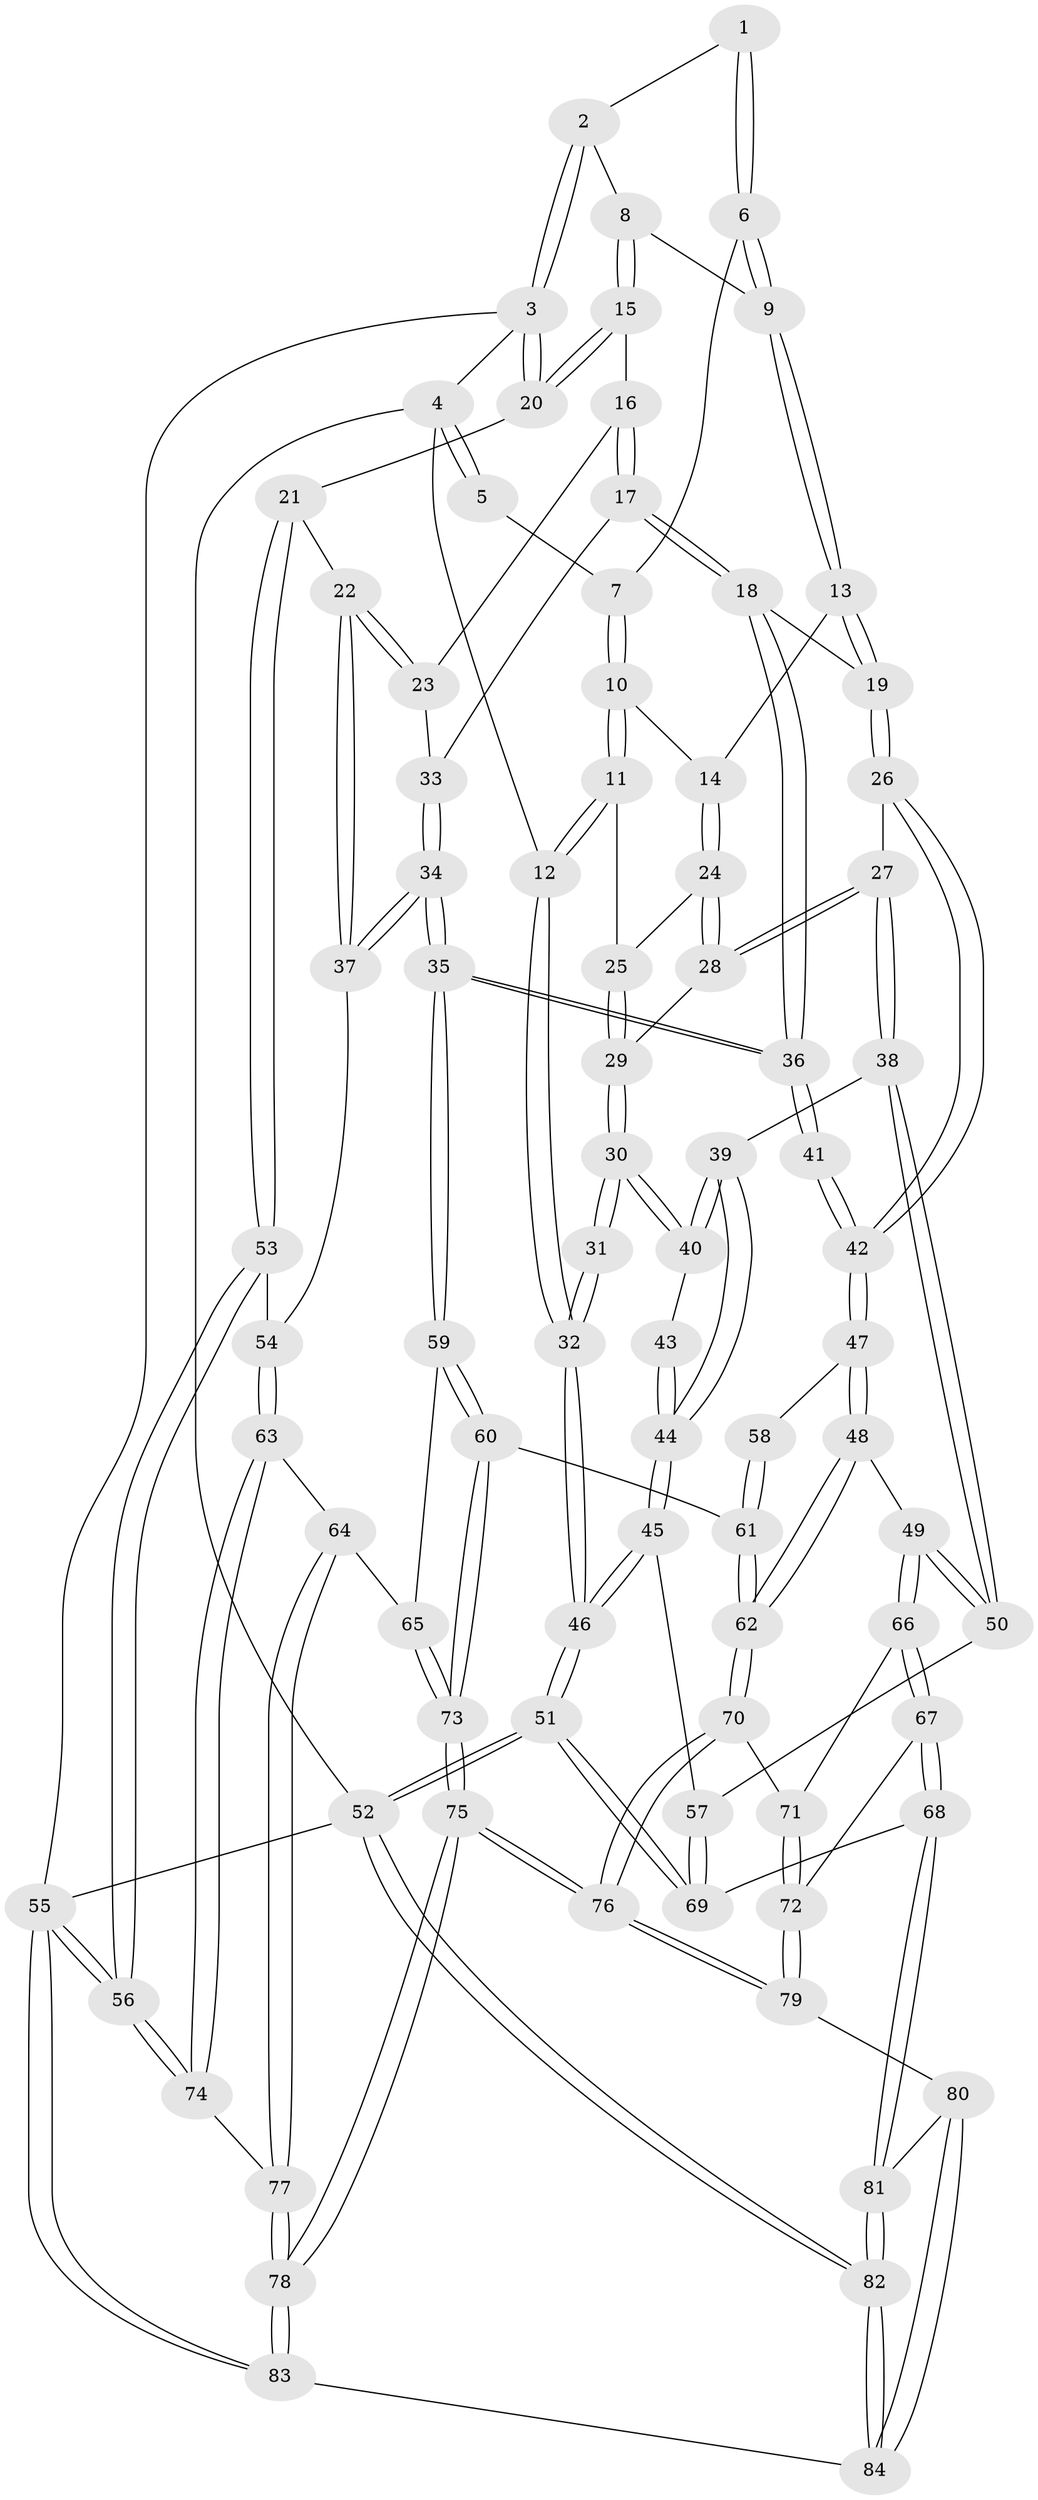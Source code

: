 // Generated by graph-tools (version 1.1) at 2025/03/03/09/25 03:03:29]
// undirected, 84 vertices, 207 edges
graph export_dot {
graph [start="1"]
  node [color=gray90,style=filled];
  1 [pos="+0.37472602384173853+0"];
  2 [pos="+0.7196605582404088+0"];
  3 [pos="+1+0"];
  4 [pos="+0+0"];
  5 [pos="+0.24898653648609917+0"];
  6 [pos="+0.4261867457278026+0.032501984489062254"];
  7 [pos="+0.2967993519399925+0.10864985329834725"];
  8 [pos="+0.676503634621518+0.07336777014452164"];
  9 [pos="+0.4799779898024596+0.09961129888016422"];
  10 [pos="+0.28672234566632654+0.13318209527089134"];
  11 [pos="+0.07974095996623357+0.14403884200219866"];
  12 [pos="+0+0.027353295839370108"];
  13 [pos="+0.4329940838179897+0.19423771371440565"];
  14 [pos="+0.3399638034807173+0.19485451625115072"];
  15 [pos="+0.6872286932332947+0.09829962943840923"];
  16 [pos="+0.683385630790259+0.12379623886901368"];
  17 [pos="+0.6114893128738441+0.2674685263153251"];
  18 [pos="+0.5192849886734288+0.31592056686917075"];
  19 [pos="+0.5076917502175966+0.317358260383733"];
  20 [pos="+1+0.22962012881235605"];
  21 [pos="+1+0.32481993031052675"];
  22 [pos="+0.9628500704203713+0.3845184360023274"];
  23 [pos="+0.7805019468872642+0.27927145311427914"];
  24 [pos="+0.3129724691944619+0.2517349168297599"];
  25 [pos="+0.0957993530571422+0.1602079206555532"];
  26 [pos="+0.44186528875715264+0.3962196376259772"];
  27 [pos="+0.4231799785140339+0.3944815980581892"];
  28 [pos="+0.2821416825233552+0.329688758816005"];
  29 [pos="+0.2607269806598697+0.33626739380456927"];
  30 [pos="+0.21742054311084041+0.39140980383207935"];
  31 [pos="+0+0.23525835287302807"];
  32 [pos="+0+0.11752435423294348"];
  33 [pos="+0.6832868969527853+0.33232691235566575"];
  34 [pos="+0.7644136756608807+0.5221875818789732"];
  35 [pos="+0.7437183808228515+0.5374199939968415"];
  36 [pos="+0.711705706847358+0.531357709950705"];
  37 [pos="+0.7822536815363055+0.5164213491474352"];
  38 [pos="+0.24279774954165678+0.53845944924341"];
  39 [pos="+0.20910706002774546+0.49398241259880094"];
  40 [pos="+0.2024311381380891+0.4481599829801351"];
  41 [pos="+0.6967776710624451+0.5325932163142845"];
  42 [pos="+0.4617297387065951+0.4651301891643267"];
  43 [pos="+0.10883199294194632+0.4251401445450694"];
  44 [pos="+0+0.5567399307682623"];
  45 [pos="+0+0.5675512967071046"];
  46 [pos="+0+0.5732519978450719"];
  47 [pos="+0.4288111032956217+0.5915847422632223"];
  48 [pos="+0.39514026797178337+0.6235951491958179"];
  49 [pos="+0.3915140947138658+0.6249456961385937"];
  50 [pos="+0.24301160819567436+0.5391192724800404"];
  51 [pos="+0+0.6446494770488282"];
  52 [pos="+0+1"];
  53 [pos="+1+0.5849651066751482"];
  54 [pos="+0.9162664279268139+0.6557233385796937"];
  55 [pos="+1+1"];
  56 [pos="+1+0.8475505907195119"];
  57 [pos="+0.16985584010837498+0.657098405661115"];
  58 [pos="+0.536603874213819+0.6063815007491427"];
  59 [pos="+0.7267922979621302+0.6523413371103522"];
  60 [pos="+0.577586104969898+0.7296650197543372"];
  61 [pos="+0.5723526866228734+0.7287690053472489"];
  62 [pos="+0.5247419941109946+0.7411086203950589"];
  63 [pos="+0.9228112815519124+0.7383034031597648"];
  64 [pos="+0.7866759715430254+0.7689953135194955"];
  65 [pos="+0.73376837701061+0.6705855073008503"];
  66 [pos="+0.3717978128322851+0.6690321885299513"];
  67 [pos="+0.19682782223177156+0.7839386251007234"];
  68 [pos="+0.19460019772845277+0.7842142261644787"];
  69 [pos="+0.18738995356254776+0.7708270247994561"];
  70 [pos="+0.4809081199252483+0.8112296078962198"];
  71 [pos="+0.38688827924714014+0.7293929819753623"];
  72 [pos="+0.35592188752039056+0.8447568332549569"];
  73 [pos="+0.622985467011248+0.8423399947789195"];
  74 [pos="+1+0.7931931792289416"];
  75 [pos="+0.6675234624158013+1"];
  76 [pos="+0.4712295369678953+0.8855614159975603"];
  77 [pos="+0.7748478889768631+0.9171938992393984"];
  78 [pos="+0.6860236324758244+1"];
  79 [pos="+0.37525793901534077+0.8676979694723155"];
  80 [pos="+0.3389882411757425+0.9156975827644321"];
  81 [pos="+0.11071493807198181+0.9626669971989614"];
  82 [pos="+0+1"];
  83 [pos="+0.6865332055175961+1"];
  84 [pos="+0.3707416335699148+1"];
  1 -- 2;
  1 -- 6;
  1 -- 6;
  2 -- 3;
  2 -- 3;
  2 -- 8;
  3 -- 4;
  3 -- 20;
  3 -- 20;
  3 -- 55;
  4 -- 5;
  4 -- 5;
  4 -- 12;
  4 -- 52;
  5 -- 7;
  6 -- 7;
  6 -- 9;
  6 -- 9;
  7 -- 10;
  7 -- 10;
  8 -- 9;
  8 -- 15;
  8 -- 15;
  9 -- 13;
  9 -- 13;
  10 -- 11;
  10 -- 11;
  10 -- 14;
  11 -- 12;
  11 -- 12;
  11 -- 25;
  12 -- 32;
  12 -- 32;
  13 -- 14;
  13 -- 19;
  13 -- 19;
  14 -- 24;
  14 -- 24;
  15 -- 16;
  15 -- 20;
  15 -- 20;
  16 -- 17;
  16 -- 17;
  16 -- 23;
  17 -- 18;
  17 -- 18;
  17 -- 33;
  18 -- 19;
  18 -- 36;
  18 -- 36;
  19 -- 26;
  19 -- 26;
  20 -- 21;
  21 -- 22;
  21 -- 53;
  21 -- 53;
  22 -- 23;
  22 -- 23;
  22 -- 37;
  22 -- 37;
  23 -- 33;
  24 -- 25;
  24 -- 28;
  24 -- 28;
  25 -- 29;
  25 -- 29;
  26 -- 27;
  26 -- 42;
  26 -- 42;
  27 -- 28;
  27 -- 28;
  27 -- 38;
  27 -- 38;
  28 -- 29;
  29 -- 30;
  29 -- 30;
  30 -- 31;
  30 -- 31;
  30 -- 40;
  30 -- 40;
  31 -- 32;
  31 -- 32;
  32 -- 46;
  32 -- 46;
  33 -- 34;
  33 -- 34;
  34 -- 35;
  34 -- 35;
  34 -- 37;
  34 -- 37;
  35 -- 36;
  35 -- 36;
  35 -- 59;
  35 -- 59;
  36 -- 41;
  36 -- 41;
  37 -- 54;
  38 -- 39;
  38 -- 50;
  38 -- 50;
  39 -- 40;
  39 -- 40;
  39 -- 44;
  39 -- 44;
  40 -- 43;
  41 -- 42;
  41 -- 42;
  42 -- 47;
  42 -- 47;
  43 -- 44;
  43 -- 44;
  44 -- 45;
  44 -- 45;
  45 -- 46;
  45 -- 46;
  45 -- 57;
  46 -- 51;
  46 -- 51;
  47 -- 48;
  47 -- 48;
  47 -- 58;
  48 -- 49;
  48 -- 62;
  48 -- 62;
  49 -- 50;
  49 -- 50;
  49 -- 66;
  49 -- 66;
  50 -- 57;
  51 -- 52;
  51 -- 52;
  51 -- 69;
  51 -- 69;
  52 -- 82;
  52 -- 82;
  52 -- 55;
  53 -- 54;
  53 -- 56;
  53 -- 56;
  54 -- 63;
  54 -- 63;
  55 -- 56;
  55 -- 56;
  55 -- 83;
  55 -- 83;
  56 -- 74;
  56 -- 74;
  57 -- 69;
  57 -- 69;
  58 -- 61;
  58 -- 61;
  59 -- 60;
  59 -- 60;
  59 -- 65;
  60 -- 61;
  60 -- 73;
  60 -- 73;
  61 -- 62;
  61 -- 62;
  62 -- 70;
  62 -- 70;
  63 -- 64;
  63 -- 74;
  63 -- 74;
  64 -- 65;
  64 -- 77;
  64 -- 77;
  65 -- 73;
  65 -- 73;
  66 -- 67;
  66 -- 67;
  66 -- 71;
  67 -- 68;
  67 -- 68;
  67 -- 72;
  68 -- 69;
  68 -- 81;
  68 -- 81;
  70 -- 71;
  70 -- 76;
  70 -- 76;
  71 -- 72;
  71 -- 72;
  72 -- 79;
  72 -- 79;
  73 -- 75;
  73 -- 75;
  74 -- 77;
  75 -- 76;
  75 -- 76;
  75 -- 78;
  75 -- 78;
  76 -- 79;
  76 -- 79;
  77 -- 78;
  77 -- 78;
  78 -- 83;
  78 -- 83;
  79 -- 80;
  80 -- 81;
  80 -- 84;
  80 -- 84;
  81 -- 82;
  81 -- 82;
  82 -- 84;
  82 -- 84;
  83 -- 84;
}
